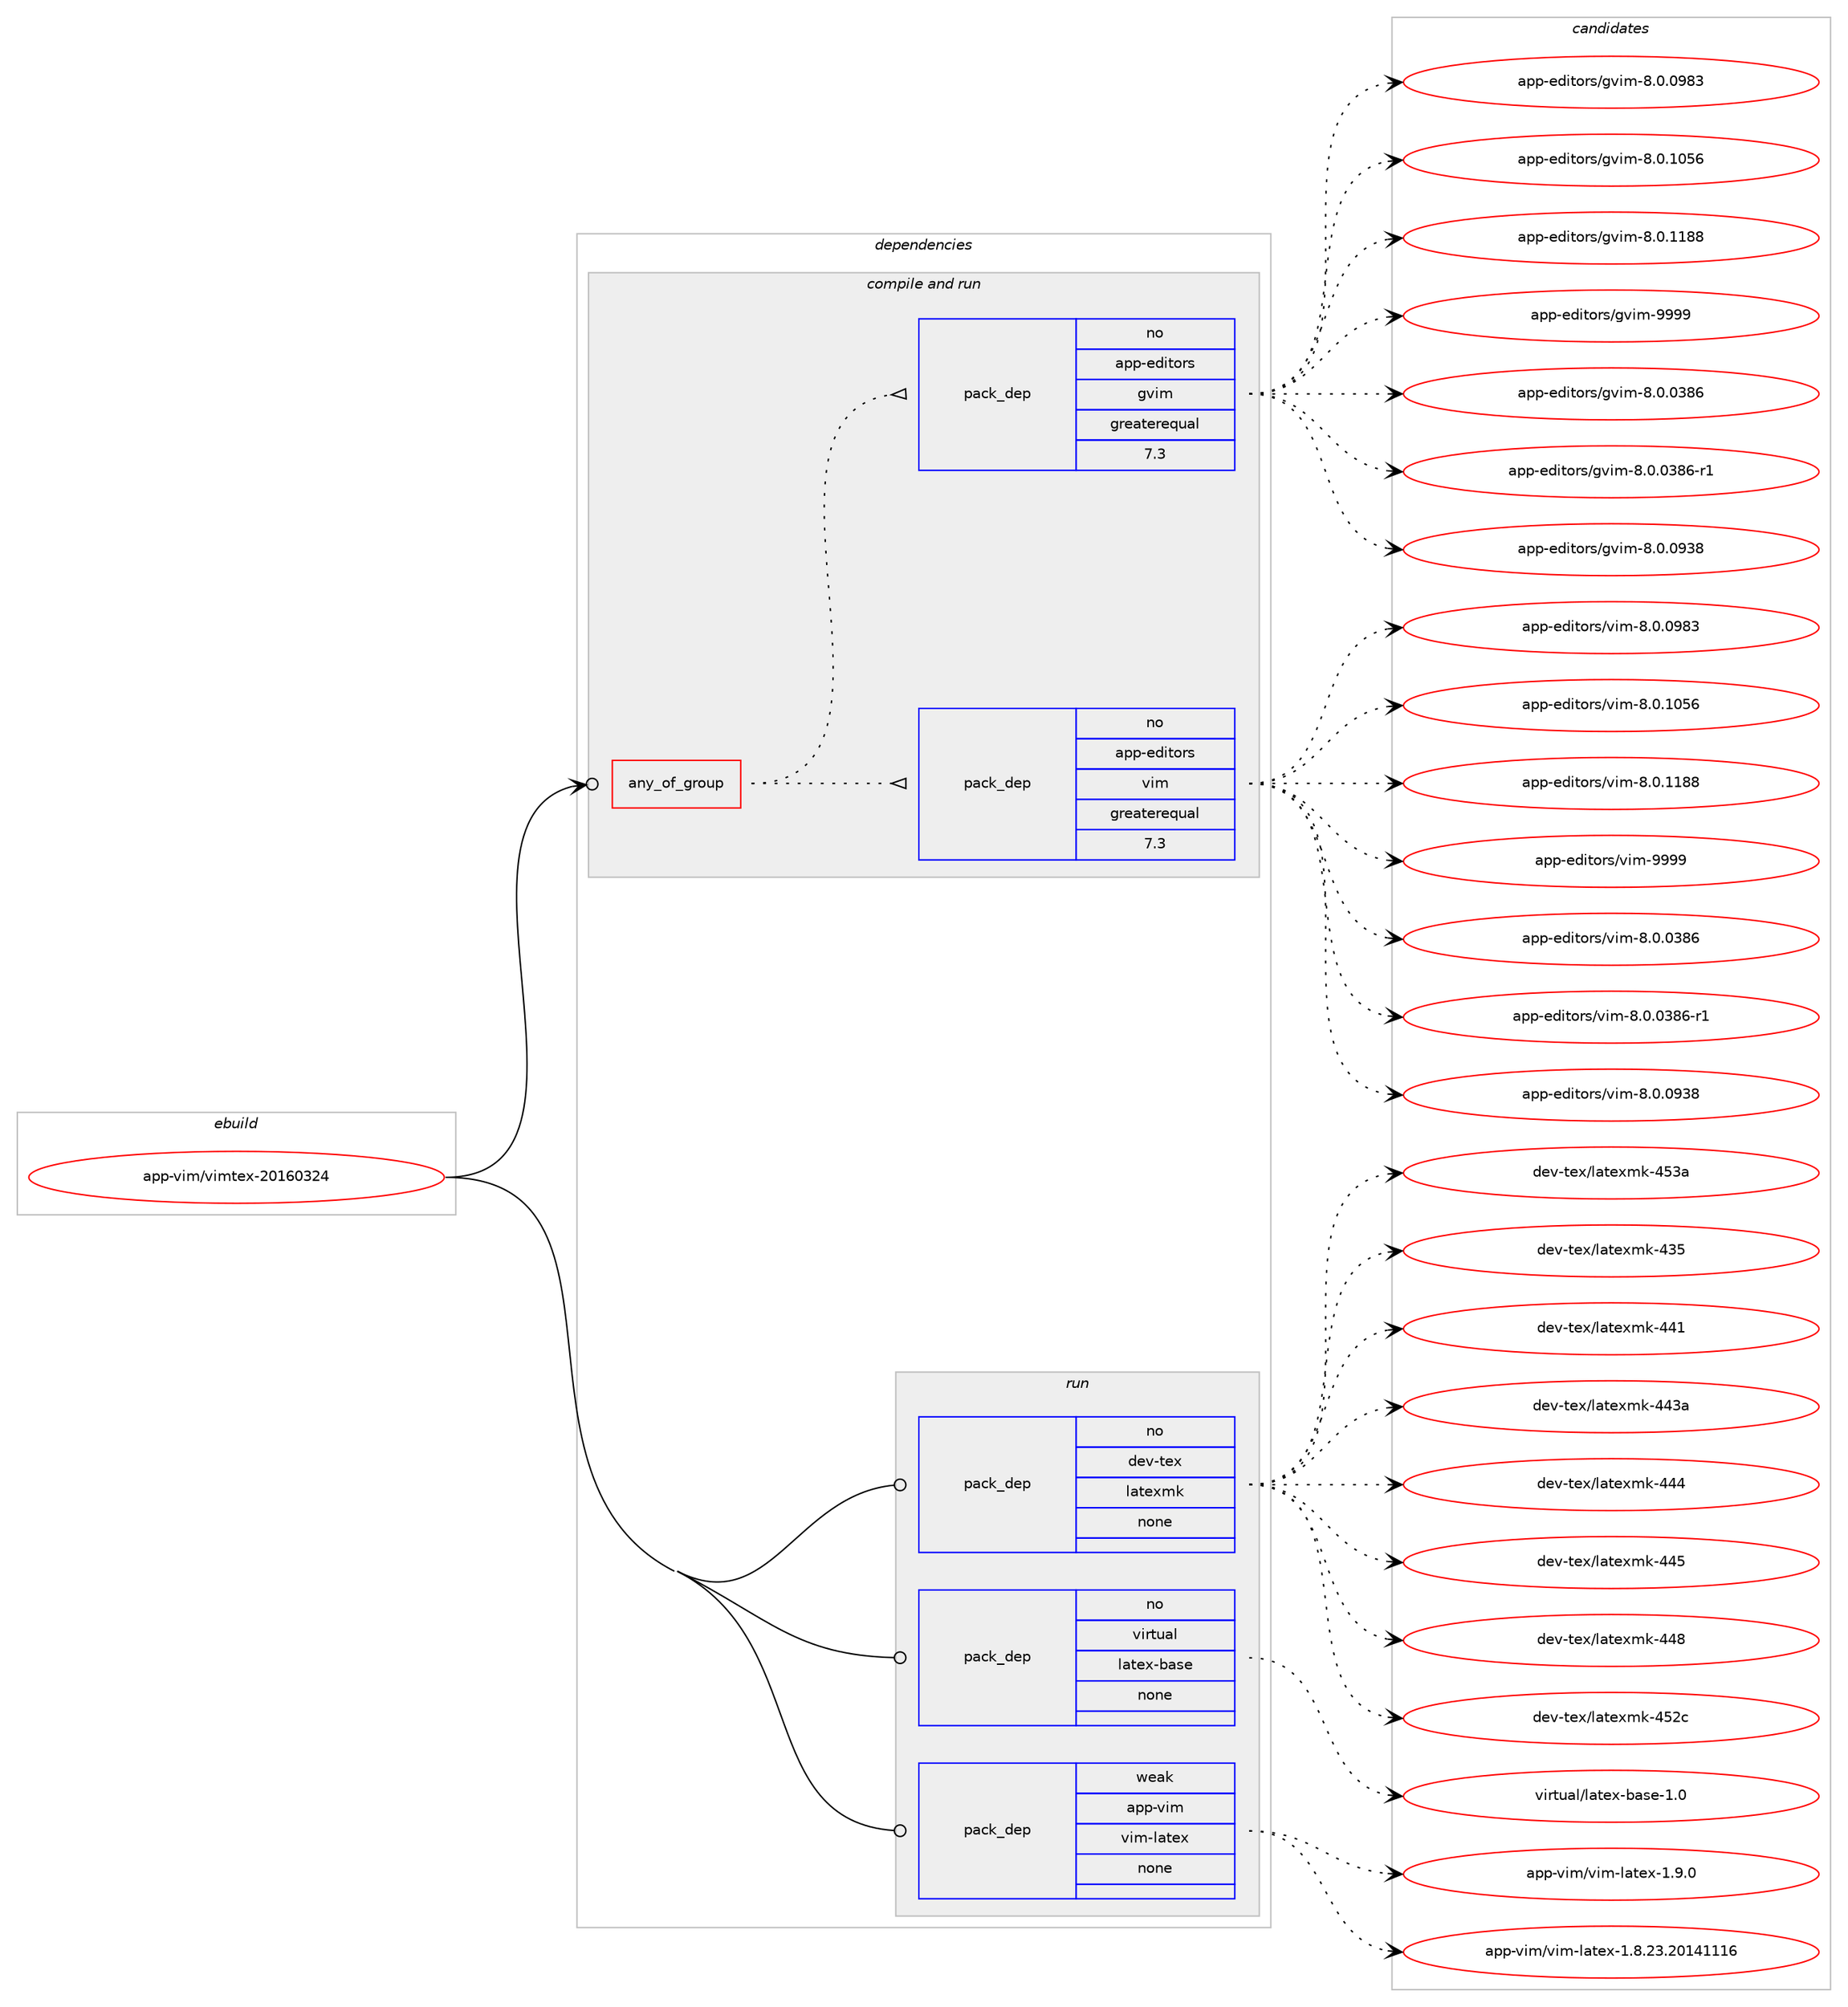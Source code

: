digraph prolog {

# *************
# Graph options
# *************

newrank=true;
concentrate=true;
compound=true;
graph [rankdir=LR,fontname=Helvetica,fontsize=10,ranksep=1.5];#, ranksep=2.5, nodesep=0.2];
edge  [arrowhead=vee];
node  [fontname=Helvetica,fontsize=10];

# **********
# The ebuild
# **********

subgraph cluster_leftcol {
color=gray;
rank=same;
label=<<i>ebuild</i>>;
id [label="app-vim/vimtex-20160324", color=red, width=4, href="../app-vim/vimtex-20160324.svg"];
}

# ****************
# The dependencies
# ****************

subgraph cluster_midcol {
color=gray;
label=<<i>dependencies</i>>;
subgraph cluster_compile {
fillcolor="#eeeeee";
style=filled;
label=<<i>compile</i>>;
}
subgraph cluster_compileandrun {
fillcolor="#eeeeee";
style=filled;
label=<<i>compile and run</i>>;
subgraph any1395 {
dependency63754 [label=<<TABLE BORDER="0" CELLBORDER="1" CELLSPACING="0" CELLPADDING="4"><TR><TD CELLPADDING="10">any_of_group</TD></TR></TABLE>>, shape=none, color=red];subgraph pack46607 {
dependency63755 [label=<<TABLE BORDER="0" CELLBORDER="1" CELLSPACING="0" CELLPADDING="4" WIDTH="220"><TR><TD ROWSPAN="6" CELLPADDING="30">pack_dep</TD></TR><TR><TD WIDTH="110">no</TD></TR><TR><TD>app-editors</TD></TR><TR><TD>vim</TD></TR><TR><TD>greaterequal</TD></TR><TR><TD>7.3</TD></TR></TABLE>>, shape=none, color=blue];
}
dependency63754:e -> dependency63755:w [weight=20,style="dotted",arrowhead="oinv"];
subgraph pack46608 {
dependency63756 [label=<<TABLE BORDER="0" CELLBORDER="1" CELLSPACING="0" CELLPADDING="4" WIDTH="220"><TR><TD ROWSPAN="6" CELLPADDING="30">pack_dep</TD></TR><TR><TD WIDTH="110">no</TD></TR><TR><TD>app-editors</TD></TR><TR><TD>gvim</TD></TR><TR><TD>greaterequal</TD></TR><TR><TD>7.3</TD></TR></TABLE>>, shape=none, color=blue];
}
dependency63754:e -> dependency63756:w [weight=20,style="dotted",arrowhead="oinv"];
}
id:e -> dependency63754:w [weight=20,style="solid",arrowhead="odotvee"];
}
subgraph cluster_run {
fillcolor="#eeeeee";
style=filled;
label=<<i>run</i>>;
subgraph pack46609 {
dependency63757 [label=<<TABLE BORDER="0" CELLBORDER="1" CELLSPACING="0" CELLPADDING="4" WIDTH="220"><TR><TD ROWSPAN="6" CELLPADDING="30">pack_dep</TD></TR><TR><TD WIDTH="110">no</TD></TR><TR><TD>dev-tex</TD></TR><TR><TD>latexmk</TD></TR><TR><TD>none</TD></TR><TR><TD></TD></TR></TABLE>>, shape=none, color=blue];
}
id:e -> dependency63757:w [weight=20,style="solid",arrowhead="odot"];
subgraph pack46610 {
dependency63758 [label=<<TABLE BORDER="0" CELLBORDER="1" CELLSPACING="0" CELLPADDING="4" WIDTH="220"><TR><TD ROWSPAN="6" CELLPADDING="30">pack_dep</TD></TR><TR><TD WIDTH="110">no</TD></TR><TR><TD>virtual</TD></TR><TR><TD>latex-base</TD></TR><TR><TD>none</TD></TR><TR><TD></TD></TR></TABLE>>, shape=none, color=blue];
}
id:e -> dependency63758:w [weight=20,style="solid",arrowhead="odot"];
subgraph pack46611 {
dependency63759 [label=<<TABLE BORDER="0" CELLBORDER="1" CELLSPACING="0" CELLPADDING="4" WIDTH="220"><TR><TD ROWSPAN="6" CELLPADDING="30">pack_dep</TD></TR><TR><TD WIDTH="110">weak</TD></TR><TR><TD>app-vim</TD></TR><TR><TD>vim-latex</TD></TR><TR><TD>none</TD></TR><TR><TD></TD></TR></TABLE>>, shape=none, color=blue];
}
id:e -> dependency63759:w [weight=20,style="solid",arrowhead="odot"];
}
}

# **************
# The candidates
# **************

subgraph cluster_choices {
rank=same;
color=gray;
label=<<i>candidates</i>>;

subgraph choice46607 {
color=black;
nodesep=1;
choice971121124510110010511611111411547118105109455646484648515654 [label="app-editors/vim-8.0.0386", color=red, width=4,href="../app-editors/vim-8.0.0386.svg"];
choice9711211245101100105116111114115471181051094556464846485156544511449 [label="app-editors/vim-8.0.0386-r1", color=red, width=4,href="../app-editors/vim-8.0.0386-r1.svg"];
choice971121124510110010511611111411547118105109455646484648575156 [label="app-editors/vim-8.0.0938", color=red, width=4,href="../app-editors/vim-8.0.0938.svg"];
choice971121124510110010511611111411547118105109455646484648575651 [label="app-editors/vim-8.0.0983", color=red, width=4,href="../app-editors/vim-8.0.0983.svg"];
choice971121124510110010511611111411547118105109455646484649485354 [label="app-editors/vim-8.0.1056", color=red, width=4,href="../app-editors/vim-8.0.1056.svg"];
choice971121124510110010511611111411547118105109455646484649495656 [label="app-editors/vim-8.0.1188", color=red, width=4,href="../app-editors/vim-8.0.1188.svg"];
choice9711211245101100105116111114115471181051094557575757 [label="app-editors/vim-9999", color=red, width=4,href="../app-editors/vim-9999.svg"];
dependency63755:e -> choice971121124510110010511611111411547118105109455646484648515654:w [style=dotted,weight="100"];
dependency63755:e -> choice9711211245101100105116111114115471181051094556464846485156544511449:w [style=dotted,weight="100"];
dependency63755:e -> choice971121124510110010511611111411547118105109455646484648575156:w [style=dotted,weight="100"];
dependency63755:e -> choice971121124510110010511611111411547118105109455646484648575651:w [style=dotted,weight="100"];
dependency63755:e -> choice971121124510110010511611111411547118105109455646484649485354:w [style=dotted,weight="100"];
dependency63755:e -> choice971121124510110010511611111411547118105109455646484649495656:w [style=dotted,weight="100"];
dependency63755:e -> choice9711211245101100105116111114115471181051094557575757:w [style=dotted,weight="100"];
}
subgraph choice46608 {
color=black;
nodesep=1;
choice971121124510110010511611111411547103118105109455646484648515654 [label="app-editors/gvim-8.0.0386", color=red, width=4,href="../app-editors/gvim-8.0.0386.svg"];
choice9711211245101100105116111114115471031181051094556464846485156544511449 [label="app-editors/gvim-8.0.0386-r1", color=red, width=4,href="../app-editors/gvim-8.0.0386-r1.svg"];
choice971121124510110010511611111411547103118105109455646484648575156 [label="app-editors/gvim-8.0.0938", color=red, width=4,href="../app-editors/gvim-8.0.0938.svg"];
choice971121124510110010511611111411547103118105109455646484648575651 [label="app-editors/gvim-8.0.0983", color=red, width=4,href="../app-editors/gvim-8.0.0983.svg"];
choice971121124510110010511611111411547103118105109455646484649485354 [label="app-editors/gvim-8.0.1056", color=red, width=4,href="../app-editors/gvim-8.0.1056.svg"];
choice971121124510110010511611111411547103118105109455646484649495656 [label="app-editors/gvim-8.0.1188", color=red, width=4,href="../app-editors/gvim-8.0.1188.svg"];
choice9711211245101100105116111114115471031181051094557575757 [label="app-editors/gvim-9999", color=red, width=4,href="../app-editors/gvim-9999.svg"];
dependency63756:e -> choice971121124510110010511611111411547103118105109455646484648515654:w [style=dotted,weight="100"];
dependency63756:e -> choice9711211245101100105116111114115471031181051094556464846485156544511449:w [style=dotted,weight="100"];
dependency63756:e -> choice971121124510110010511611111411547103118105109455646484648575156:w [style=dotted,weight="100"];
dependency63756:e -> choice971121124510110010511611111411547103118105109455646484648575651:w [style=dotted,weight="100"];
dependency63756:e -> choice971121124510110010511611111411547103118105109455646484649485354:w [style=dotted,weight="100"];
dependency63756:e -> choice971121124510110010511611111411547103118105109455646484649495656:w [style=dotted,weight="100"];
dependency63756:e -> choice9711211245101100105116111114115471031181051094557575757:w [style=dotted,weight="100"];
}
subgraph choice46609 {
color=black;
nodesep=1;
choice10010111845116101120471089711610112010910745525153 [label="dev-tex/latexmk-435", color=red, width=4,href="../dev-tex/latexmk-435.svg"];
choice10010111845116101120471089711610112010910745525249 [label="dev-tex/latexmk-441", color=red, width=4,href="../dev-tex/latexmk-441.svg"];
choice1001011184511610112047108971161011201091074552525197 [label="dev-tex/latexmk-443a", color=red, width=4,href="../dev-tex/latexmk-443a.svg"];
choice10010111845116101120471089711610112010910745525252 [label="dev-tex/latexmk-444", color=red, width=4,href="../dev-tex/latexmk-444.svg"];
choice10010111845116101120471089711610112010910745525253 [label="dev-tex/latexmk-445", color=red, width=4,href="../dev-tex/latexmk-445.svg"];
choice10010111845116101120471089711610112010910745525256 [label="dev-tex/latexmk-448", color=red, width=4,href="../dev-tex/latexmk-448.svg"];
choice1001011184511610112047108971161011201091074552535099 [label="dev-tex/latexmk-452c", color=red, width=4,href="../dev-tex/latexmk-452c.svg"];
choice1001011184511610112047108971161011201091074552535197 [label="dev-tex/latexmk-453a", color=red, width=4,href="../dev-tex/latexmk-453a.svg"];
dependency63757:e -> choice10010111845116101120471089711610112010910745525153:w [style=dotted,weight="100"];
dependency63757:e -> choice10010111845116101120471089711610112010910745525249:w [style=dotted,weight="100"];
dependency63757:e -> choice1001011184511610112047108971161011201091074552525197:w [style=dotted,weight="100"];
dependency63757:e -> choice10010111845116101120471089711610112010910745525252:w [style=dotted,weight="100"];
dependency63757:e -> choice10010111845116101120471089711610112010910745525253:w [style=dotted,weight="100"];
dependency63757:e -> choice10010111845116101120471089711610112010910745525256:w [style=dotted,weight="100"];
dependency63757:e -> choice1001011184511610112047108971161011201091074552535099:w [style=dotted,weight="100"];
dependency63757:e -> choice1001011184511610112047108971161011201091074552535197:w [style=dotted,weight="100"];
}
subgraph choice46610 {
color=black;
nodesep=1;
choice11810511411611797108471089711610112045989711510145494648 [label="virtual/latex-base-1.0", color=red, width=4,href="../virtual/latex-base-1.0.svg"];
dependency63758:e -> choice11810511411611797108471089711610112045989711510145494648:w [style=dotted,weight="100"];
}
subgraph choice46611 {
color=black;
nodesep=1;
choice971121124511810510947118105109451089711610112045494656465051465048495249494954 [label="app-vim/vim-latex-1.8.23.20141116", color=red, width=4,href="../app-vim/vim-latex-1.8.23.20141116.svg"];
choice9711211245118105109471181051094510897116101120454946574648 [label="app-vim/vim-latex-1.9.0", color=red, width=4,href="../app-vim/vim-latex-1.9.0.svg"];
dependency63759:e -> choice971121124511810510947118105109451089711610112045494656465051465048495249494954:w [style=dotted,weight="100"];
dependency63759:e -> choice9711211245118105109471181051094510897116101120454946574648:w [style=dotted,weight="100"];
}
}

}
